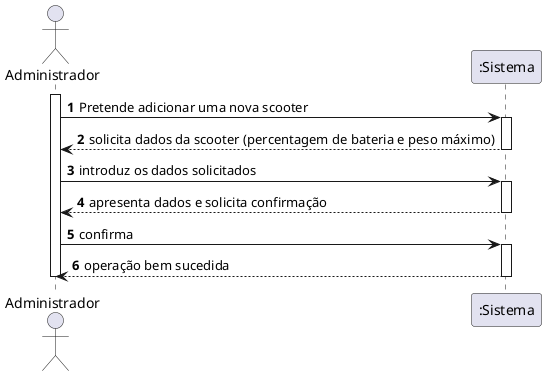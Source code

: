 @startuml
autonumber
actor "Administrador" as UNR

activate UNR
UNR -> ":Sistema" : Pretende adicionar uma nova scooter
activate ":Sistema"
":Sistema" --> UNR : solicita dados da scooter (percentagem de bateria e peso máximo)
deactivate ":Sistema"


UNR -> ":Sistema" : introduz os dados solicitados
activate ":Sistema"
":Sistema" --> UNR : apresenta dados e solicita confirmação
deactivate ":Sistema"

UNR -> ":Sistema" : confirma
activate ":Sistema"
":Sistema" --> UNR : operação bem sucedida
deactivate ":Sistema"

deactivate UNR
@enduml

